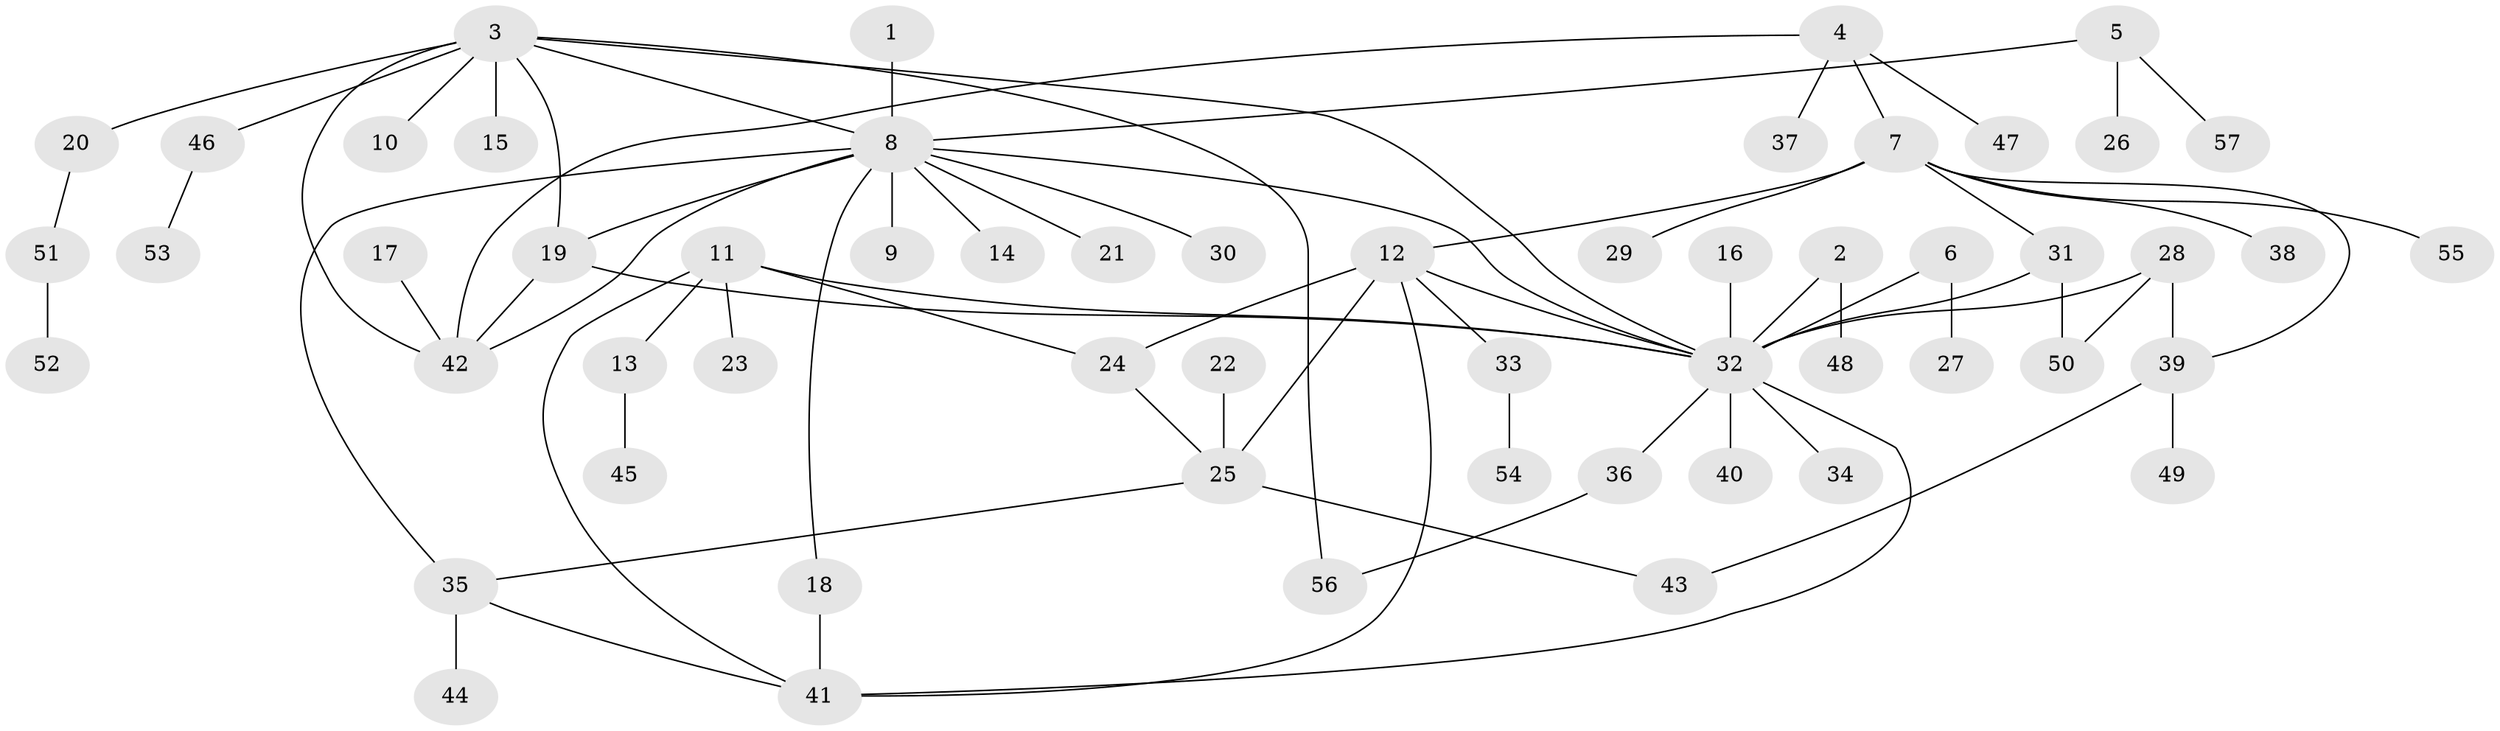 // original degree distribution, {10: 0.0125, 18: 0.0125, 14: 0.0125, 1: 0.5, 7: 0.0125, 6: 0.025, 2: 0.225, 5: 0.0375, 4: 0.05, 3: 0.1, 8: 0.0125}
// Generated by graph-tools (version 1.1) at 2025/36/03/04/25 23:36:47]
// undirected, 57 vertices, 74 edges
graph export_dot {
  node [color=gray90,style=filled];
  1;
  2;
  3;
  4;
  5;
  6;
  7;
  8;
  9;
  10;
  11;
  12;
  13;
  14;
  15;
  16;
  17;
  18;
  19;
  20;
  21;
  22;
  23;
  24;
  25;
  26;
  27;
  28;
  29;
  30;
  31;
  32;
  33;
  34;
  35;
  36;
  37;
  38;
  39;
  40;
  41;
  42;
  43;
  44;
  45;
  46;
  47;
  48;
  49;
  50;
  51;
  52;
  53;
  54;
  55;
  56;
  57;
  1 -- 8 [weight=1.0];
  2 -- 32 [weight=1.0];
  2 -- 48 [weight=1.0];
  3 -- 8 [weight=1.0];
  3 -- 10 [weight=1.0];
  3 -- 15 [weight=1.0];
  3 -- 19 [weight=1.0];
  3 -- 20 [weight=1.0];
  3 -- 32 [weight=1.0];
  3 -- 42 [weight=1.0];
  3 -- 46 [weight=1.0];
  3 -- 56 [weight=1.0];
  4 -- 7 [weight=1.0];
  4 -- 37 [weight=1.0];
  4 -- 42 [weight=1.0];
  4 -- 47 [weight=1.0];
  5 -- 8 [weight=1.0];
  5 -- 26 [weight=1.0];
  5 -- 57 [weight=1.0];
  6 -- 27 [weight=1.0];
  6 -- 32 [weight=1.0];
  7 -- 12 [weight=1.0];
  7 -- 29 [weight=1.0];
  7 -- 31 [weight=1.0];
  7 -- 38 [weight=1.0];
  7 -- 39 [weight=1.0];
  7 -- 55 [weight=1.0];
  8 -- 9 [weight=1.0];
  8 -- 14 [weight=1.0];
  8 -- 18 [weight=1.0];
  8 -- 19 [weight=1.0];
  8 -- 21 [weight=1.0];
  8 -- 30 [weight=1.0];
  8 -- 32 [weight=1.0];
  8 -- 35 [weight=1.0];
  8 -- 42 [weight=1.0];
  11 -- 13 [weight=1.0];
  11 -- 23 [weight=1.0];
  11 -- 24 [weight=1.0];
  11 -- 32 [weight=1.0];
  11 -- 41 [weight=1.0];
  12 -- 24 [weight=1.0];
  12 -- 25 [weight=1.0];
  12 -- 32 [weight=1.0];
  12 -- 33 [weight=1.0];
  12 -- 41 [weight=1.0];
  13 -- 45 [weight=1.0];
  16 -- 32 [weight=2.0];
  17 -- 42 [weight=1.0];
  18 -- 41 [weight=1.0];
  19 -- 32 [weight=1.0];
  19 -- 42 [weight=1.0];
  20 -- 51 [weight=1.0];
  22 -- 25 [weight=1.0];
  24 -- 25 [weight=1.0];
  25 -- 35 [weight=1.0];
  25 -- 43 [weight=1.0];
  28 -- 32 [weight=2.0];
  28 -- 39 [weight=1.0];
  28 -- 50 [weight=1.0];
  31 -- 32 [weight=1.0];
  31 -- 50 [weight=1.0];
  32 -- 34 [weight=1.0];
  32 -- 36 [weight=1.0];
  32 -- 40 [weight=1.0];
  32 -- 41 [weight=1.0];
  33 -- 54 [weight=1.0];
  35 -- 41 [weight=1.0];
  35 -- 44 [weight=1.0];
  36 -- 56 [weight=1.0];
  39 -- 43 [weight=1.0];
  39 -- 49 [weight=1.0];
  46 -- 53 [weight=1.0];
  51 -- 52 [weight=1.0];
}
